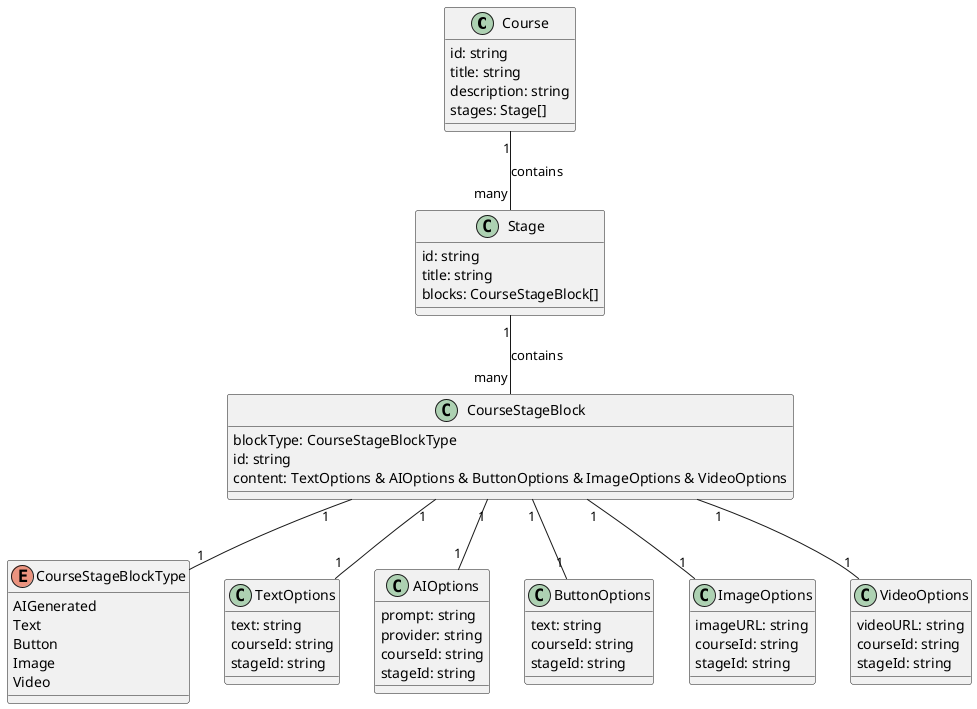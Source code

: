 @startuml
class Course {
  id: string
  title: string
  description: string
  stages: Stage[]
}

class Stage {
  id: string
  title: string
  blocks: CourseStageBlock[]
}

class CourseStageBlock {
  blockType: CourseStageBlockType
  id: string
  content: TextOptions & AIOptions & ButtonOptions & ImageOptions & VideoOptions
}

enum CourseStageBlockType {
  AIGenerated
  Text
  Button
  Image
  Video
}

class TextOptions {
  text: string
  courseId: string
  stageId: string
}

class AIOptions {
  prompt: string
  provider: string
  courseId: string
  stageId: string
}

class ButtonOptions {
  text: string
  courseId: string
  stageId: string
}

class ImageOptions {
  imageURL: string
  courseId: string
  stageId: string
}

class VideoOptions {
  videoURL: string
  courseId: string
  stageId: string
}

Course "1" -- "many" Stage : contains
Stage "1" -- "many" CourseStageBlock : contains
CourseStageBlock "1" -- "1" CourseStageBlockType
CourseStageBlock "1" -- "1" TextOptions
CourseStageBlock "1" -- "1" AIOptions
CourseStageBlock "1" -- "1" ButtonOptions
CourseStageBlock "1" -- "1" ImageOptions
CourseStageBlock "1" -- "1" VideoOptions
@enduml